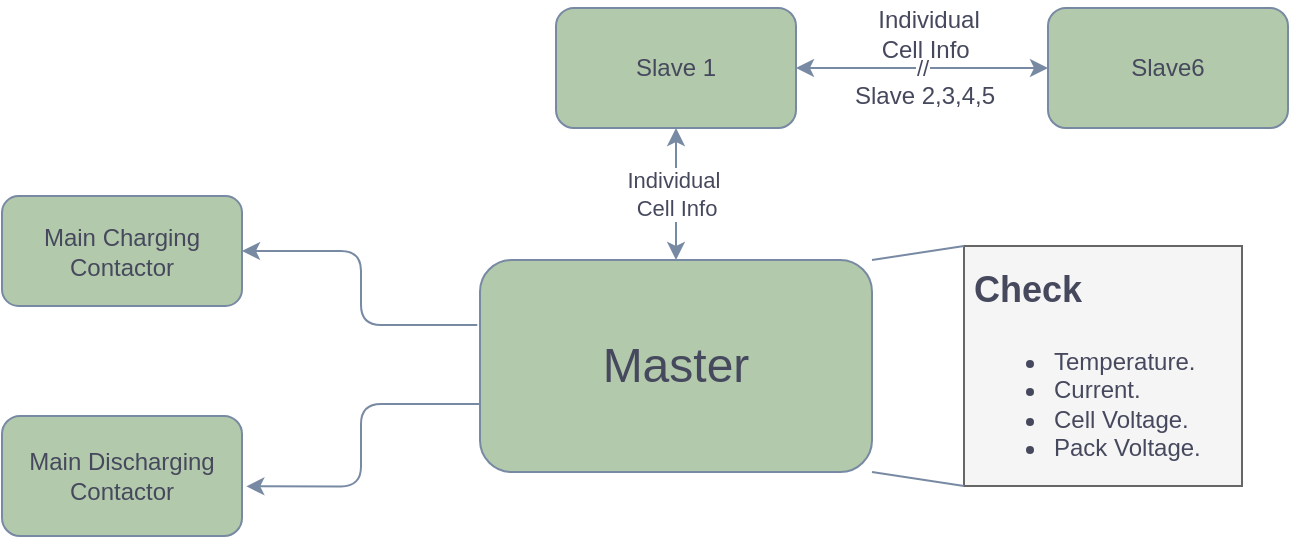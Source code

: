 <mxfile version="14.7.4" type="github">
  <diagram id="j_rAEA356DCWH3IthATx" name="Page-1">
    <mxGraphModel dx="1550" dy="375" grid="1" gridSize="5" guides="1" tooltips="1" connect="1" arrows="1" fold="1" page="1" pageScale="1" pageWidth="827" pageHeight="1169" math="0" shadow="0">
      <root>
        <mxCell id="0" />
        <mxCell id="1" parent="0" />
        <mxCell id="76fSZlYYgDRqDkVZBXma-1" value="Slave 1" style="rounded=1;whiteSpace=wrap;html=1;sketch=0;fontColor=#46495D;strokeColor=#788AA3;fillColor=#B2C9AB;" vertex="1" parent="1">
          <mxGeometry x="217" y="161" width="120" height="60" as="geometry" />
        </mxCell>
        <mxCell id="76fSZlYYgDRqDkVZBXma-2" value="Slave6" style="rounded=1;whiteSpace=wrap;html=1;sketch=0;fontColor=#46495D;strokeColor=#788AA3;fillColor=#B2C9AB;" vertex="1" parent="1">
          <mxGeometry x="463" y="161" width="120" height="60" as="geometry" />
        </mxCell>
        <mxCell id="76fSZlYYgDRqDkVZBXma-19" style="edgeStyle=orthogonalEdgeStyle;curved=0;rounded=1;sketch=0;orthogonalLoop=1;jettySize=auto;html=1;exitX=-0.007;exitY=0.307;exitDx=0;exitDy=0;entryX=1;entryY=0.5;entryDx=0;entryDy=0;fontColor=#46495D;strokeColor=#788AA3;fillColor=#B2C9AB;exitPerimeter=0;" edge="1" parent="1" source="76fSZlYYgDRqDkVZBXma-5" target="76fSZlYYgDRqDkVZBXma-17">
          <mxGeometry relative="1" as="geometry" />
        </mxCell>
        <mxCell id="76fSZlYYgDRqDkVZBXma-20" style="edgeStyle=orthogonalEdgeStyle;curved=0;rounded=1;sketch=0;orthogonalLoop=1;jettySize=auto;html=1;exitX=0.001;exitY=0.679;exitDx=0;exitDy=0;entryX=1.018;entryY=0.586;entryDx=0;entryDy=0;entryPerimeter=0;fontColor=#46495D;strokeColor=#788AA3;fillColor=#B2C9AB;exitPerimeter=0;" edge="1" parent="1" source="76fSZlYYgDRqDkVZBXma-5" target="76fSZlYYgDRqDkVZBXma-18">
          <mxGeometry relative="1" as="geometry" />
        </mxCell>
        <mxCell id="76fSZlYYgDRqDkVZBXma-5" value="&lt;font style=&quot;font-size: 24px&quot;&gt;Master&lt;/font&gt;" style="rounded=1;whiteSpace=wrap;html=1;sketch=0;fontColor=#46495D;strokeColor=#788AA3;fillColor=#B2C9AB;" vertex="1" parent="1">
          <mxGeometry x="179" y="287" width="196" height="106" as="geometry" />
        </mxCell>
        <mxCell id="76fSZlYYgDRqDkVZBXma-7" value="//" style="endArrow=classic;startArrow=classic;html=1;fontColor=#46495D;strokeColor=#788AA3;fillColor=#B2C9AB;entryX=0;entryY=0.5;entryDx=0;entryDy=0;exitX=1;exitY=0.5;exitDx=0;exitDy=0;" edge="1" parent="1" source="76fSZlYYgDRqDkVZBXma-1" target="76fSZlYYgDRqDkVZBXma-2">
          <mxGeometry width="50" height="50" relative="1" as="geometry">
            <mxPoint x="372" y="247" as="sourcePoint" />
            <mxPoint x="422" y="197" as="targetPoint" />
          </mxGeometry>
        </mxCell>
        <mxCell id="76fSZlYYgDRqDkVZBXma-8" value="Individual&amp;nbsp;&lt;br&gt;Cell Info" style="endArrow=classic;startArrow=classic;html=1;fontColor=#46495D;strokeColor=#788AA3;fillColor=#B2C9AB;exitX=0.5;exitY=1;exitDx=0;exitDy=0;entryX=0.5;entryY=0;entryDx=0;entryDy=0;" edge="1" parent="1" source="76fSZlYYgDRqDkVZBXma-1" target="76fSZlYYgDRqDkVZBXma-5">
          <mxGeometry width="50" height="50" relative="1" as="geometry">
            <mxPoint x="312" y="265" as="sourcePoint" />
            <mxPoint x="401" y="305" as="targetPoint" />
          </mxGeometry>
        </mxCell>
        <mxCell id="76fSZlYYgDRqDkVZBXma-10" value="Individual &lt;br&gt;Cell Info&amp;nbsp;" style="text;html=1;align=center;verticalAlign=middle;resizable=0;points=[];autosize=1;strokeColor=none;fontColor=#46495D;" vertex="1" parent="1">
          <mxGeometry x="371.5" y="157" width="62" height="33" as="geometry" />
        </mxCell>
        <mxCell id="76fSZlYYgDRqDkVZBXma-11" value="Slave 2,3,4,5" style="text;html=1;align=center;verticalAlign=middle;resizable=0;points=[];autosize=1;strokeColor=none;fontColor=#46495D;" vertex="1" parent="1">
          <mxGeometry x="360" y="195" width="81" height="19" as="geometry" />
        </mxCell>
        <mxCell id="76fSZlYYgDRqDkVZBXma-13" value="" style="rounded=0;whiteSpace=wrap;html=1;sketch=0;fontColor=#333333;strokeColor=#666666;fillColor=#f5f5f5;" vertex="1" parent="1">
          <mxGeometry x="421" y="280" width="139" height="120" as="geometry" />
        </mxCell>
        <mxCell id="76fSZlYYgDRqDkVZBXma-14" value="" style="endArrow=none;html=1;fontColor=#46495D;strokeColor=#788AA3;fillColor=#B2C9AB;exitX=1;exitY=0;exitDx=0;exitDy=0;entryX=0;entryY=0;entryDx=0;entryDy=0;" edge="1" parent="1" source="76fSZlYYgDRqDkVZBXma-5" target="76fSZlYYgDRqDkVZBXma-13">
          <mxGeometry width="50" height="50" relative="1" as="geometry">
            <mxPoint x="380" y="290" as="sourcePoint" />
            <mxPoint x="420" y="300" as="targetPoint" />
          </mxGeometry>
        </mxCell>
        <mxCell id="76fSZlYYgDRqDkVZBXma-15" value="" style="endArrow=none;html=1;fontColor=#46495D;strokeColor=#788AA3;fillColor=#B2C9AB;entryX=0;entryY=1;entryDx=0;entryDy=0;exitX=1;exitY=1;exitDx=0;exitDy=0;" edge="1" parent="1" source="76fSZlYYgDRqDkVZBXma-5" target="76fSZlYYgDRqDkVZBXma-13">
          <mxGeometry width="50" height="50" relative="1" as="geometry">
            <mxPoint x="380" y="410" as="sourcePoint" />
            <mxPoint x="417.5" y="385" as="targetPoint" />
          </mxGeometry>
        </mxCell>
        <mxCell id="76fSZlYYgDRqDkVZBXma-16" value="&lt;h1&gt;&lt;font style=&quot;font-size: 18px&quot;&gt;Check&lt;/font&gt;&lt;/h1&gt;&lt;p&gt;&lt;/p&gt;&lt;ul&gt;&lt;li&gt;Temperature.&lt;/li&gt;&lt;li&gt;Current.&lt;/li&gt;&lt;li&gt;Cell Voltage.&lt;/li&gt;&lt;li&gt;Pack Voltage.&amp;nbsp;&lt;/li&gt;&lt;/ul&gt;&lt;p&gt;&lt;/p&gt;" style="text;html=1;strokeColor=none;fillColor=none;spacing=5;spacingTop=-20;whiteSpace=wrap;overflow=hidden;rounded=0;sketch=0;fontColor=#46495D;" vertex="1" parent="1">
          <mxGeometry x="421" y="280" width="140" height="120" as="geometry" />
        </mxCell>
        <mxCell id="76fSZlYYgDRqDkVZBXma-17" value="Main Charging Contactor" style="rounded=1;whiteSpace=wrap;html=1;sketch=0;fontColor=#46495D;strokeColor=#788AA3;fillColor=#B2C9AB;" vertex="1" parent="1">
          <mxGeometry x="-60" y="255" width="120" height="55" as="geometry" />
        </mxCell>
        <mxCell id="76fSZlYYgDRqDkVZBXma-18" value="Main Discharging&lt;br&gt;Contactor" style="rounded=1;whiteSpace=wrap;html=1;sketch=0;fontColor=#46495D;strokeColor=#788AA3;fillColor=#B2C9AB;" vertex="1" parent="1">
          <mxGeometry x="-60" y="365" width="120" height="60" as="geometry" />
        </mxCell>
      </root>
    </mxGraphModel>
  </diagram>
</mxfile>
